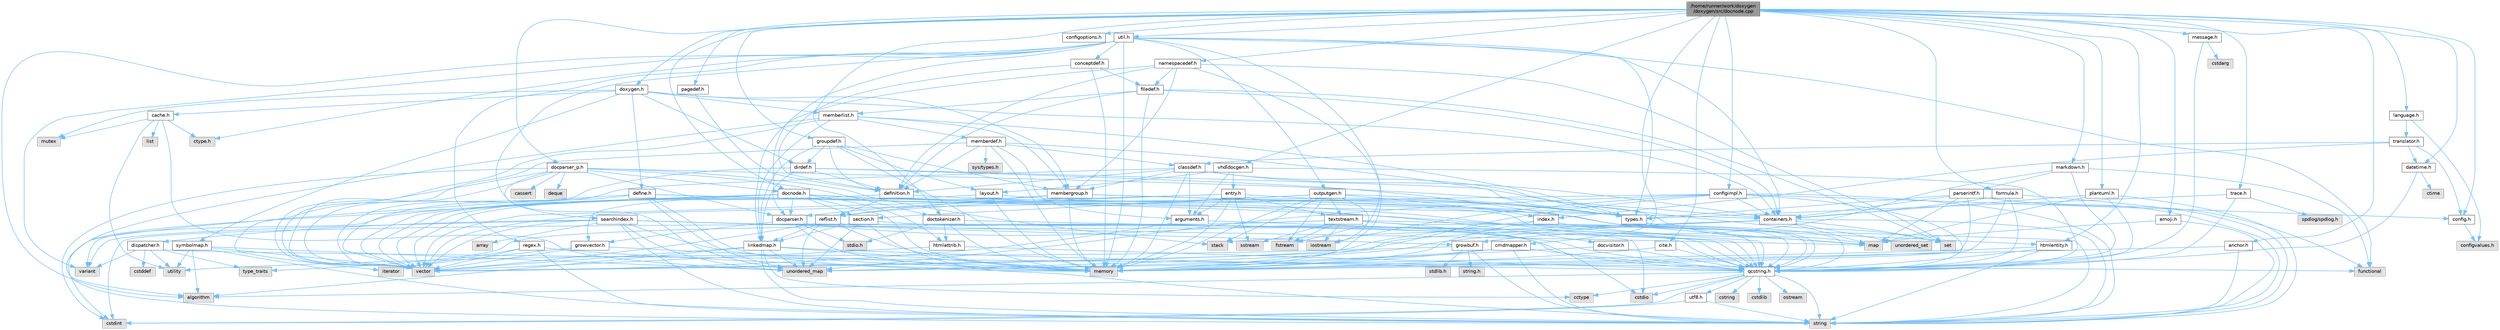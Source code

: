 digraph "/home/runner/work/doxygen/doxygen/src/docnode.cpp"
{
 // INTERACTIVE_SVG=YES
 // LATEX_PDF_SIZE
  bgcolor="transparent";
  edge [fontname=Helvetica,fontsize=10,labelfontname=Helvetica,labelfontsize=10];
  node [fontname=Helvetica,fontsize=10,shape=box,height=0.2,width=0.4];
  Node1 [id="Node000001",label="/home/runner/work/doxygen\l/doxygen/src/docnode.cpp",height=0.2,width=0.4,color="gray40", fillcolor="grey60", style="filled", fontcolor="black"];
  Node1 -> Node2 [id="edge1_Node000001_Node000002",color="steelblue1",style="solid"];
  Node2 [id="Node000002",label="docnode.h",height=0.2,width=0.4,color="grey40", fillcolor="white", style="filled",URL="$de/d2b/docnode_8h.html",tooltip=" "];
  Node2 -> Node3 [id="edge2_Node000002_Node000003",color="steelblue1",style="solid"];
  Node3 [id="Node000003",label="cstdio",height=0.2,width=0.4,color="grey60", fillcolor="#E0E0E0", style="filled"];
  Node2 -> Node4 [id="edge3_Node000002_Node000004",color="steelblue1",style="solid"];
  Node4 [id="Node000004",label="cstdint",height=0.2,width=0.4,color="grey60", fillcolor="#E0E0E0", style="filled"];
  Node2 -> Node5 [id="edge4_Node000002_Node000005",color="steelblue1",style="solid"];
  Node5 [id="Node000005",label="vector",height=0.2,width=0.4,color="grey60", fillcolor="#E0E0E0", style="filled"];
  Node2 -> Node6 [id="edge5_Node000002_Node000006",color="steelblue1",style="solid"];
  Node6 [id="Node000006",label="memory",height=0.2,width=0.4,color="grey60", fillcolor="#E0E0E0", style="filled"];
  Node2 -> Node7 [id="edge6_Node000002_Node000007",color="steelblue1",style="solid"];
  Node7 [id="Node000007",label="variant",height=0.2,width=0.4,color="grey60", fillcolor="#E0E0E0", style="filled"];
  Node2 -> Node8 [id="edge7_Node000002_Node000008",color="steelblue1",style="solid"];
  Node8 [id="Node000008",label="qcstring.h",height=0.2,width=0.4,color="grey40", fillcolor="white", style="filled",URL="$d7/d5c/qcstring_8h.html",tooltip=" "];
  Node8 -> Node9 [id="edge8_Node000008_Node000009",color="steelblue1",style="solid"];
  Node9 [id="Node000009",label="string",height=0.2,width=0.4,color="grey60", fillcolor="#E0E0E0", style="filled"];
  Node8 -> Node10 [id="edge9_Node000008_Node000010",color="steelblue1",style="solid"];
  Node10 [id="Node000010",label="algorithm",height=0.2,width=0.4,color="grey60", fillcolor="#E0E0E0", style="filled"];
  Node8 -> Node11 [id="edge10_Node000008_Node000011",color="steelblue1",style="solid"];
  Node11 [id="Node000011",label="cctype",height=0.2,width=0.4,color="grey60", fillcolor="#E0E0E0", style="filled"];
  Node8 -> Node12 [id="edge11_Node000008_Node000012",color="steelblue1",style="solid"];
  Node12 [id="Node000012",label="cstring",height=0.2,width=0.4,color="grey60", fillcolor="#E0E0E0", style="filled"];
  Node8 -> Node3 [id="edge12_Node000008_Node000003",color="steelblue1",style="solid"];
  Node8 -> Node13 [id="edge13_Node000008_Node000013",color="steelblue1",style="solid"];
  Node13 [id="Node000013",label="cstdlib",height=0.2,width=0.4,color="grey60", fillcolor="#E0E0E0", style="filled"];
  Node8 -> Node4 [id="edge14_Node000008_Node000004",color="steelblue1",style="solid"];
  Node8 -> Node14 [id="edge15_Node000008_Node000014",color="steelblue1",style="solid"];
  Node14 [id="Node000014",label="ostream",height=0.2,width=0.4,color="grey60", fillcolor="#E0E0E0", style="filled"];
  Node8 -> Node15 [id="edge16_Node000008_Node000015",color="steelblue1",style="solid"];
  Node15 [id="Node000015",label="utf8.h",height=0.2,width=0.4,color="grey40", fillcolor="white", style="filled",URL="$db/d7c/utf8_8h.html",tooltip="Various UTF8 related helper functions."];
  Node15 -> Node4 [id="edge17_Node000015_Node000004",color="steelblue1",style="solid"];
  Node15 -> Node9 [id="edge18_Node000015_Node000009",color="steelblue1",style="solid"];
  Node2 -> Node16 [id="edge19_Node000002_Node000016",color="steelblue1",style="solid"];
  Node16 [id="Node000016",label="docvisitor.h",height=0.2,width=0.4,color="grey40", fillcolor="white", style="filled",URL="$d2/d3c/docvisitor_8h.html",tooltip=" "];
  Node16 -> Node6 [id="edge20_Node000016_Node000006",color="steelblue1",style="solid"];
  Node16 -> Node8 [id="edge21_Node000016_Node000008",color="steelblue1",style="solid"];
  Node2 -> Node17 [id="edge22_Node000002_Node000017",color="steelblue1",style="solid"];
  Node17 [id="Node000017",label="docparser.h",height=0.2,width=0.4,color="grey40", fillcolor="white", style="filled",URL="$de/d9c/docparser_8h.html",tooltip=" "];
  Node17 -> Node18 [id="edge23_Node000017_Node000018",color="steelblue1",style="solid"];
  Node18 [id="Node000018",label="stdio.h",height=0.2,width=0.4,color="grey60", fillcolor="#E0E0E0", style="filled"];
  Node17 -> Node6 [id="edge24_Node000017_Node000006",color="steelblue1",style="solid"];
  Node17 -> Node8 [id="edge25_Node000017_Node000008",color="steelblue1",style="solid"];
  Node17 -> Node19 [id="edge26_Node000017_Node000019",color="steelblue1",style="solid"];
  Node19 [id="Node000019",label="growvector.h",height=0.2,width=0.4,color="grey40", fillcolor="white", style="filled",URL="$d7/d50/growvector_8h.html",tooltip=" "];
  Node19 -> Node5 [id="edge27_Node000019_Node000005",color="steelblue1",style="solid"];
  Node19 -> Node6 [id="edge28_Node000019_Node000006",color="steelblue1",style="solid"];
  Node19 -> Node20 [id="edge29_Node000019_Node000020",color="steelblue1",style="solid"];
  Node20 [id="Node000020",label="iterator",height=0.2,width=0.4,color="grey60", fillcolor="#E0E0E0", style="filled"];
  Node2 -> Node21 [id="edge30_Node000002_Node000021",color="steelblue1",style="solid"];
  Node21 [id="Node000021",label="htmlattrib.h",height=0.2,width=0.4,color="grey40", fillcolor="white", style="filled",URL="$d0/d73/htmlattrib_8h.html",tooltip=" "];
  Node21 -> Node5 [id="edge31_Node000021_Node000005",color="steelblue1",style="solid"];
  Node21 -> Node8 [id="edge32_Node000021_Node000008",color="steelblue1",style="solid"];
  Node2 -> Node22 [id="edge33_Node000002_Node000022",color="steelblue1",style="solid"];
  Node22 [id="Node000022",label="htmlentity.h",height=0.2,width=0.4,color="grey40", fillcolor="white", style="filled",URL="$db/dc6/htmlentity_8h.html",tooltip=" "];
  Node22 -> Node23 [id="edge34_Node000022_Node000023",color="steelblue1",style="solid"];
  Node23 [id="Node000023",label="unordered_map",height=0.2,width=0.4,color="grey60", fillcolor="#E0E0E0", style="filled"];
  Node22 -> Node9 [id="edge35_Node000022_Node000009",color="steelblue1",style="solid"];
  Node22 -> Node8 [id="edge36_Node000022_Node000008",color="steelblue1",style="solid"];
  Node2 -> Node19 [id="edge37_Node000002_Node000019",color="steelblue1",style="solid"];
  Node2 -> Node24 [id="edge38_Node000002_Node000024",color="steelblue1",style="solid"];
  Node24 [id="Node000024",label="section.h",height=0.2,width=0.4,color="grey40", fillcolor="white", style="filled",URL="$d1/d2a/section_8h.html",tooltip=" "];
  Node24 -> Node9 [id="edge39_Node000024_Node000009",color="steelblue1",style="solid"];
  Node24 -> Node23 [id="edge40_Node000024_Node000023",color="steelblue1",style="solid"];
  Node24 -> Node8 [id="edge41_Node000024_Node000008",color="steelblue1",style="solid"];
  Node24 -> Node25 [id="edge42_Node000024_Node000025",color="steelblue1",style="solid"];
  Node25 [id="Node000025",label="linkedmap.h",height=0.2,width=0.4,color="grey40", fillcolor="white", style="filled",URL="$da/de1/linkedmap_8h.html",tooltip=" "];
  Node25 -> Node23 [id="edge43_Node000025_Node000023",color="steelblue1",style="solid"];
  Node25 -> Node5 [id="edge44_Node000025_Node000005",color="steelblue1",style="solid"];
  Node25 -> Node6 [id="edge45_Node000025_Node000006",color="steelblue1",style="solid"];
  Node25 -> Node9 [id="edge46_Node000025_Node000009",color="steelblue1",style="solid"];
  Node25 -> Node10 [id="edge47_Node000025_Node000010",color="steelblue1",style="solid"];
  Node25 -> Node11 [id="edge48_Node000025_Node000011",color="steelblue1",style="solid"];
  Node25 -> Node8 [id="edge49_Node000025_Node000008",color="steelblue1",style="solid"];
  Node1 -> Node26 [id="edge50_Node000001_Node000026",color="steelblue1",style="solid"];
  Node26 [id="Node000026",label="docparser_p.h",height=0.2,width=0.4,color="grey40", fillcolor="white", style="filled",URL="$df/dc9/docparser__p_8h.html",tooltip="Private header shared between docparser.cpp and docnode.cpp."];
  Node26 -> Node27 [id="edge51_Node000026_Node000027",color="steelblue1",style="solid"];
  Node27 [id="Node000027",label="cassert",height=0.2,width=0.4,color="grey60", fillcolor="#E0E0E0", style="filled"];
  Node26 -> Node28 [id="edge52_Node000026_Node000028",color="steelblue1",style="solid"];
  Node28 [id="Node000028",label="stack",height=0.2,width=0.4,color="grey60", fillcolor="#E0E0E0", style="filled"];
  Node26 -> Node20 [id="edge53_Node000026_Node000020",color="steelblue1",style="solid"];
  Node26 -> Node5 [id="edge54_Node000026_Node000005",color="steelblue1",style="solid"];
  Node26 -> Node29 [id="edge55_Node000026_Node000029",color="steelblue1",style="solid"];
  Node29 [id="Node000029",label="deque",height=0.2,width=0.4,color="grey60", fillcolor="#E0E0E0", style="filled"];
  Node26 -> Node4 [id="edge56_Node000026_Node000004",color="steelblue1",style="solid"];
  Node26 -> Node30 [id="edge57_Node000026_Node000030",color="steelblue1",style="solid"];
  Node30 [id="Node000030",label="containers.h",height=0.2,width=0.4,color="grey40", fillcolor="white", style="filled",URL="$d5/d75/containers_8h.html",tooltip=" "];
  Node30 -> Node5 [id="edge58_Node000030_Node000005",color="steelblue1",style="solid"];
  Node30 -> Node9 [id="edge59_Node000030_Node000009",color="steelblue1",style="solid"];
  Node30 -> Node31 [id="edge60_Node000030_Node000031",color="steelblue1",style="solid"];
  Node31 [id="Node000031",label="set",height=0.2,width=0.4,color="grey60", fillcolor="#E0E0E0", style="filled"];
  Node30 -> Node32 [id="edge61_Node000030_Node000032",color="steelblue1",style="solid"];
  Node32 [id="Node000032",label="map",height=0.2,width=0.4,color="grey60", fillcolor="#E0E0E0", style="filled"];
  Node30 -> Node33 [id="edge62_Node000030_Node000033",color="steelblue1",style="solid"];
  Node33 [id="Node000033",label="unordered_set",height=0.2,width=0.4,color="grey60", fillcolor="#E0E0E0", style="filled"];
  Node30 -> Node23 [id="edge63_Node000030_Node000023",color="steelblue1",style="solid"];
  Node30 -> Node28 [id="edge64_Node000030_Node000028",color="steelblue1",style="solid"];
  Node26 -> Node17 [id="edge65_Node000026_Node000017",color="steelblue1",style="solid"];
  Node26 -> Node2 [id="edge66_Node000026_Node000002",color="steelblue1",style="solid"];
  Node26 -> Node34 [id="edge67_Node000026_Node000034",color="steelblue1",style="solid"];
  Node34 [id="Node000034",label="doctokenizer.h",height=0.2,width=0.4,color="grey40", fillcolor="white", style="filled",URL="$d0/d0c/doctokenizer_8h.html",tooltip=" "];
  Node34 -> Node18 [id="edge68_Node000034_Node000018",color="steelblue1",style="solid"];
  Node34 -> Node6 [id="edge69_Node000034_Node000006",color="steelblue1",style="solid"];
  Node34 -> Node21 [id="edge70_Node000034_Node000021",color="steelblue1",style="solid"];
  Node34 -> Node8 [id="edge71_Node000034_Node000008",color="steelblue1",style="solid"];
  Node26 -> Node35 [id="edge72_Node000026_Node000035",color="steelblue1",style="solid"];
  Node35 [id="Node000035",label="searchindex.h",height=0.2,width=0.4,color="grey40", fillcolor="white", style="filled",URL="$de/d07/searchindex_8h.html",tooltip="Web server based search engine."];
  Node35 -> Node6 [id="edge73_Node000035_Node000006",color="steelblue1",style="solid"];
  Node35 -> Node5 [id="edge74_Node000035_Node000005",color="steelblue1",style="solid"];
  Node35 -> Node32 [id="edge75_Node000035_Node000032",color="steelblue1",style="solid"];
  Node35 -> Node23 [id="edge76_Node000035_Node000023",color="steelblue1",style="solid"];
  Node35 -> Node9 [id="edge77_Node000035_Node000009",color="steelblue1",style="solid"];
  Node35 -> Node36 [id="edge78_Node000035_Node000036",color="steelblue1",style="solid"];
  Node36 [id="Node000036",label="array",height=0.2,width=0.4,color="grey60", fillcolor="#E0E0E0", style="filled"];
  Node35 -> Node7 [id="edge79_Node000035_Node000007",color="steelblue1",style="solid"];
  Node35 -> Node8 [id="edge80_Node000035_Node000008",color="steelblue1",style="solid"];
  Node35 -> Node37 [id="edge81_Node000035_Node000037",color="steelblue1",style="solid"];
  Node37 [id="Node000037",label="growbuf.h",height=0.2,width=0.4,color="grey40", fillcolor="white", style="filled",URL="$dd/d72/growbuf_8h.html",tooltip=" "];
  Node37 -> Node38 [id="edge82_Node000037_Node000038",color="steelblue1",style="solid"];
  Node38 [id="Node000038",label="utility",height=0.2,width=0.4,color="grey60", fillcolor="#E0E0E0", style="filled"];
  Node37 -> Node39 [id="edge83_Node000037_Node000039",color="steelblue1",style="solid"];
  Node39 [id="Node000039",label="stdlib.h",height=0.2,width=0.4,color="grey60", fillcolor="#E0E0E0", style="filled"];
  Node37 -> Node40 [id="edge84_Node000037_Node000040",color="steelblue1",style="solid"];
  Node40 [id="Node000040",label="string.h",height=0.2,width=0.4,color="grey60", fillcolor="#E0E0E0", style="filled"];
  Node37 -> Node9 [id="edge85_Node000037_Node000009",color="steelblue1",style="solid"];
  Node35 -> Node41 [id="edge86_Node000035_Node000041",color="steelblue1",style="solid"];
  Node41 [id="Node000041",label="dispatcher.h",height=0.2,width=0.4,color="grey40", fillcolor="white", style="filled",URL="$da/d73/dispatcher_8h.html",tooltip=" "];
  Node41 -> Node42 [id="edge87_Node000041_Node000042",color="steelblue1",style="solid"];
  Node42 [id="Node000042",label="cstddef",height=0.2,width=0.4,color="grey60", fillcolor="#E0E0E0", style="filled"];
  Node41 -> Node38 [id="edge88_Node000041_Node000038",color="steelblue1",style="solid"];
  Node41 -> Node43 [id="edge89_Node000041_Node000043",color="steelblue1",style="solid"];
  Node43 [id="Node000043",label="functional",height=0.2,width=0.4,color="grey60", fillcolor="#E0E0E0", style="filled"];
  Node41 -> Node7 [id="edge90_Node000041_Node000007",color="steelblue1",style="solid"];
  Node41 -> Node44 [id="edge91_Node000041_Node000044",color="steelblue1",style="solid"];
  Node44 [id="Node000044",label="type_traits",height=0.2,width=0.4,color="grey60", fillcolor="#E0E0E0", style="filled"];
  Node1 -> Node22 [id="edge92_Node000001_Node000022",color="steelblue1",style="solid"];
  Node1 -> Node45 [id="edge93_Node000001_Node000045",color="steelblue1",style="solid"];
  Node45 [id="Node000045",label="configimpl.h",height=0.2,width=0.4,color="grey40", fillcolor="white", style="filled",URL="$db/db1/configimpl_8h.html",tooltip=" "];
  Node45 -> Node5 [id="edge94_Node000045_Node000005",color="steelblue1",style="solid"];
  Node45 -> Node23 [id="edge95_Node000045_Node000023",color="steelblue1",style="solid"];
  Node45 -> Node9 [id="edge96_Node000045_Node000009",color="steelblue1",style="solid"];
  Node45 -> Node6 [id="edge97_Node000045_Node000006",color="steelblue1",style="solid"];
  Node45 -> Node46 [id="edge98_Node000045_Node000046",color="steelblue1",style="solid"];
  Node46 [id="Node000046",label="iostream",height=0.2,width=0.4,color="grey60", fillcolor="#E0E0E0", style="filled"];
  Node45 -> Node30 [id="edge99_Node000045_Node000030",color="steelblue1",style="solid"];
  Node45 -> Node8 [id="edge100_Node000045_Node000008",color="steelblue1",style="solid"];
  Node45 -> Node47 [id="edge101_Node000045_Node000047",color="steelblue1",style="solid"];
  Node47 [id="Node000047",label="config.h",height=0.2,width=0.4,color="grey40", fillcolor="white", style="filled",URL="$db/d16/config_8h.html",tooltip=" "];
  Node47 -> Node48 [id="edge102_Node000047_Node000048",color="steelblue1",style="solid"];
  Node48 [id="Node000048",label="configvalues.h",height=0.2,width=0.4,color="grey60", fillcolor="#E0E0E0", style="filled"];
  Node1 -> Node49 [id="edge103_Node000001_Node000049",color="steelblue1",style="solid"];
  Node49 [id="Node000049",label="configoptions.h",height=0.2,width=0.4,color="grey40", fillcolor="white", style="filled",URL="$db/df4/configoptions_8h.html",tooltip=" "];
  Node1 -> Node50 [id="edge104_Node000001_Node000050",color="steelblue1",style="solid"];
  Node50 [id="Node000050",label="emoji.h",height=0.2,width=0.4,color="grey40", fillcolor="white", style="filled",URL="$d6/dd3/emoji_8h.html",tooltip=" "];
  Node50 -> Node32 [id="edge105_Node000050_Node000032",color="steelblue1",style="solid"];
  Node50 -> Node9 [id="edge106_Node000050_Node000009",color="steelblue1",style="solid"];
  Node1 -> Node51 [id="edge107_Node000001_Node000051",color="steelblue1",style="solid"];
  Node51 [id="Node000051",label="message.h",height=0.2,width=0.4,color="grey40", fillcolor="white", style="filled",URL="$d2/d0d/message_8h.html",tooltip=" "];
  Node51 -> Node52 [id="edge108_Node000051_Node000052",color="steelblue1",style="solid"];
  Node52 [id="Node000052",label="cstdarg",height=0.2,width=0.4,color="grey60", fillcolor="#E0E0E0", style="filled"];
  Node51 -> Node8 [id="edge109_Node000051_Node000008",color="steelblue1",style="solid"];
  Node1 -> Node53 [id="edge110_Node000001_Node000053",color="steelblue1",style="solid"];
  Node53 [id="Node000053",label="doxygen.h",height=0.2,width=0.4,color="grey40", fillcolor="white", style="filled",URL="$d1/da1/doxygen_8h.html",tooltip=" "];
  Node53 -> Node54 [id="edge111_Node000053_Node000054",color="steelblue1",style="solid"];
  Node54 [id="Node000054",label="mutex",height=0.2,width=0.4,color="grey60", fillcolor="#E0E0E0", style="filled"];
  Node53 -> Node30 [id="edge112_Node000053_Node000030",color="steelblue1",style="solid"];
  Node53 -> Node55 [id="edge113_Node000053_Node000055",color="steelblue1",style="solid"];
  Node55 [id="Node000055",label="membergroup.h",height=0.2,width=0.4,color="grey40", fillcolor="white", style="filled",URL="$d9/d11/membergroup_8h.html",tooltip=" "];
  Node55 -> Node5 [id="edge114_Node000055_Node000005",color="steelblue1",style="solid"];
  Node55 -> Node32 [id="edge115_Node000055_Node000032",color="steelblue1",style="solid"];
  Node55 -> Node6 [id="edge116_Node000055_Node000006",color="steelblue1",style="solid"];
  Node55 -> Node56 [id="edge117_Node000055_Node000056",color="steelblue1",style="solid"];
  Node56 [id="Node000056",label="types.h",height=0.2,width=0.4,color="grey40", fillcolor="white", style="filled",URL="$d9/d49/types_8h.html",tooltip="This file contains a number of basic enums and types."];
  Node56 -> Node8 [id="edge118_Node000056_Node000008",color="steelblue1",style="solid"];
  Node55 -> Node57 [id="edge119_Node000055_Node000057",color="steelblue1",style="solid"];
  Node57 [id="Node000057",label="reflist.h",height=0.2,width=0.4,color="grey40", fillcolor="white", style="filled",URL="$d1/d02/reflist_8h.html",tooltip=" "];
  Node57 -> Node5 [id="edge120_Node000057_Node000005",color="steelblue1",style="solid"];
  Node57 -> Node23 [id="edge121_Node000057_Node000023",color="steelblue1",style="solid"];
  Node57 -> Node6 [id="edge122_Node000057_Node000006",color="steelblue1",style="solid"];
  Node57 -> Node8 [id="edge123_Node000057_Node000008",color="steelblue1",style="solid"];
  Node57 -> Node25 [id="edge124_Node000057_Node000025",color="steelblue1",style="solid"];
  Node53 -> Node58 [id="edge125_Node000053_Node000058",color="steelblue1",style="solid"];
  Node58 [id="Node000058",label="dirdef.h",height=0.2,width=0.4,color="grey40", fillcolor="white", style="filled",URL="$d6/d15/dirdef_8h.html",tooltip=" "];
  Node58 -> Node5 [id="edge126_Node000058_Node000005",color="steelblue1",style="solid"];
  Node58 -> Node32 [id="edge127_Node000058_Node000032",color="steelblue1",style="solid"];
  Node58 -> Node8 [id="edge128_Node000058_Node000008",color="steelblue1",style="solid"];
  Node58 -> Node25 [id="edge129_Node000058_Node000025",color="steelblue1",style="solid"];
  Node58 -> Node59 [id="edge130_Node000058_Node000059",color="steelblue1",style="solid"];
  Node59 [id="Node000059",label="definition.h",height=0.2,width=0.4,color="grey40", fillcolor="white", style="filled",URL="$df/da1/definition_8h.html",tooltip=" "];
  Node59 -> Node5 [id="edge131_Node000059_Node000005",color="steelblue1",style="solid"];
  Node59 -> Node56 [id="edge132_Node000059_Node000056",color="steelblue1",style="solid"];
  Node59 -> Node57 [id="edge133_Node000059_Node000057",color="steelblue1",style="solid"];
  Node53 -> Node60 [id="edge134_Node000053_Node000060",color="steelblue1",style="solid"];
  Node60 [id="Node000060",label="memberlist.h",height=0.2,width=0.4,color="grey40", fillcolor="white", style="filled",URL="$dd/d78/memberlist_8h.html",tooltip=" "];
  Node60 -> Node5 [id="edge135_Node000060_Node000005",color="steelblue1",style="solid"];
  Node60 -> Node10 [id="edge136_Node000060_Node000010",color="steelblue1",style="solid"];
  Node60 -> Node61 [id="edge137_Node000060_Node000061",color="steelblue1",style="solid"];
  Node61 [id="Node000061",label="memberdef.h",height=0.2,width=0.4,color="grey40", fillcolor="white", style="filled",URL="$d4/d46/memberdef_8h.html",tooltip=" "];
  Node61 -> Node5 [id="edge138_Node000061_Node000005",color="steelblue1",style="solid"];
  Node61 -> Node6 [id="edge139_Node000061_Node000006",color="steelblue1",style="solid"];
  Node61 -> Node62 [id="edge140_Node000061_Node000062",color="steelblue1",style="solid"];
  Node62 [id="Node000062",label="sys/types.h",height=0.2,width=0.4,color="grey60", fillcolor="#E0E0E0", style="filled"];
  Node61 -> Node56 [id="edge141_Node000061_Node000056",color="steelblue1",style="solid"];
  Node61 -> Node59 [id="edge142_Node000061_Node000059",color="steelblue1",style="solid"];
  Node61 -> Node63 [id="edge143_Node000061_Node000063",color="steelblue1",style="solid"];
  Node63 [id="Node000063",label="arguments.h",height=0.2,width=0.4,color="grey40", fillcolor="white", style="filled",URL="$df/d9b/arguments_8h.html",tooltip=" "];
  Node63 -> Node5 [id="edge144_Node000063_Node000005",color="steelblue1",style="solid"];
  Node63 -> Node8 [id="edge145_Node000063_Node000008",color="steelblue1",style="solid"];
  Node61 -> Node64 [id="edge146_Node000061_Node000064",color="steelblue1",style="solid"];
  Node64 [id="Node000064",label="classdef.h",height=0.2,width=0.4,color="grey40", fillcolor="white", style="filled",URL="$d1/da6/classdef_8h.html",tooltip=" "];
  Node64 -> Node6 [id="edge147_Node000064_Node000006",color="steelblue1",style="solid"];
  Node64 -> Node5 [id="edge148_Node000064_Node000005",color="steelblue1",style="solid"];
  Node64 -> Node31 [id="edge149_Node000064_Node000031",color="steelblue1",style="solid"];
  Node64 -> Node30 [id="edge150_Node000064_Node000030",color="steelblue1",style="solid"];
  Node64 -> Node59 [id="edge151_Node000064_Node000059",color="steelblue1",style="solid"];
  Node64 -> Node63 [id="edge152_Node000064_Node000063",color="steelblue1",style="solid"];
  Node64 -> Node55 [id="edge153_Node000064_Node000055",color="steelblue1",style="solid"];
  Node60 -> Node25 [id="edge154_Node000060_Node000025",color="steelblue1",style="solid"];
  Node60 -> Node56 [id="edge155_Node000060_Node000056",color="steelblue1",style="solid"];
  Node60 -> Node55 [id="edge156_Node000060_Node000055",color="steelblue1",style="solid"];
  Node53 -> Node65 [id="edge157_Node000053_Node000065",color="steelblue1",style="solid"];
  Node65 [id="Node000065",label="define.h",height=0.2,width=0.4,color="grey40", fillcolor="white", style="filled",URL="$df/d67/define_8h.html",tooltip=" "];
  Node65 -> Node5 [id="edge158_Node000065_Node000005",color="steelblue1",style="solid"];
  Node65 -> Node6 [id="edge159_Node000065_Node000006",color="steelblue1",style="solid"];
  Node65 -> Node9 [id="edge160_Node000065_Node000009",color="steelblue1",style="solid"];
  Node65 -> Node23 [id="edge161_Node000065_Node000023",color="steelblue1",style="solid"];
  Node65 -> Node8 [id="edge162_Node000065_Node000008",color="steelblue1",style="solid"];
  Node65 -> Node30 [id="edge163_Node000065_Node000030",color="steelblue1",style="solid"];
  Node53 -> Node66 [id="edge164_Node000053_Node000066",color="steelblue1",style="solid"];
  Node66 [id="Node000066",label="cache.h",height=0.2,width=0.4,color="grey40", fillcolor="white", style="filled",URL="$d3/d26/cache_8h.html",tooltip=" "];
  Node66 -> Node67 [id="edge165_Node000066_Node000067",color="steelblue1",style="solid"];
  Node67 [id="Node000067",label="list",height=0.2,width=0.4,color="grey60", fillcolor="#E0E0E0", style="filled"];
  Node66 -> Node23 [id="edge166_Node000066_Node000023",color="steelblue1",style="solid"];
  Node66 -> Node54 [id="edge167_Node000066_Node000054",color="steelblue1",style="solid"];
  Node66 -> Node38 [id="edge168_Node000066_Node000038",color="steelblue1",style="solid"];
  Node66 -> Node68 [id="edge169_Node000066_Node000068",color="steelblue1",style="solid"];
  Node68 [id="Node000068",label="ctype.h",height=0.2,width=0.4,color="grey60", fillcolor="#E0E0E0", style="filled"];
  Node53 -> Node69 [id="edge170_Node000053_Node000069",color="steelblue1",style="solid"];
  Node69 [id="Node000069",label="symbolmap.h",height=0.2,width=0.4,color="grey40", fillcolor="white", style="filled",URL="$d7/ddd/symbolmap_8h.html",tooltip=" "];
  Node69 -> Node10 [id="edge171_Node000069_Node000010",color="steelblue1",style="solid"];
  Node69 -> Node23 [id="edge172_Node000069_Node000023",color="steelblue1",style="solid"];
  Node69 -> Node5 [id="edge173_Node000069_Node000005",color="steelblue1",style="solid"];
  Node69 -> Node9 [id="edge174_Node000069_Node000009",color="steelblue1",style="solid"];
  Node69 -> Node38 [id="edge175_Node000069_Node000038",color="steelblue1",style="solid"];
  Node1 -> Node70 [id="edge176_Node000001_Node000070",color="steelblue1",style="solid"];
  Node70 [id="Node000070",label="cite.h",height=0.2,width=0.4,color="grey40", fillcolor="white", style="filled",URL="$d7/d69/cite_8h.html",tooltip=" "];
  Node70 -> Node6 [id="edge177_Node000070_Node000006",color="steelblue1",style="solid"];
  Node70 -> Node8 [id="edge178_Node000070_Node000008",color="steelblue1",style="solid"];
  Node1 -> Node71 [id="edge179_Node000001_Node000071",color="steelblue1",style="solid"];
  Node71 [id="Node000071",label="util.h",height=0.2,width=0.4,color="grey40", fillcolor="white", style="filled",URL="$d8/d3c/util_8h.html",tooltip="A bunch of utility functions."];
  Node71 -> Node6 [id="edge180_Node000071_Node000006",color="steelblue1",style="solid"];
  Node71 -> Node23 [id="edge181_Node000071_Node000023",color="steelblue1",style="solid"];
  Node71 -> Node10 [id="edge182_Node000071_Node000010",color="steelblue1",style="solid"];
  Node71 -> Node43 [id="edge183_Node000071_Node000043",color="steelblue1",style="solid"];
  Node71 -> Node72 [id="edge184_Node000071_Node000072",color="steelblue1",style="solid"];
  Node72 [id="Node000072",label="fstream",height=0.2,width=0.4,color="grey60", fillcolor="#E0E0E0", style="filled"];
  Node71 -> Node7 [id="edge185_Node000071_Node000007",color="steelblue1",style="solid"];
  Node71 -> Node68 [id="edge186_Node000071_Node000068",color="steelblue1",style="solid"];
  Node71 -> Node56 [id="edge187_Node000071_Node000056",color="steelblue1",style="solid"];
  Node71 -> Node17 [id="edge188_Node000071_Node000017",color="steelblue1",style="solid"];
  Node71 -> Node30 [id="edge189_Node000071_Node000030",color="steelblue1",style="solid"];
  Node71 -> Node73 [id="edge190_Node000071_Node000073",color="steelblue1",style="solid"];
  Node73 [id="Node000073",label="outputgen.h",height=0.2,width=0.4,color="grey40", fillcolor="white", style="filled",URL="$df/d06/outputgen_8h.html",tooltip=" "];
  Node73 -> Node6 [id="edge191_Node000073_Node000006",color="steelblue1",style="solid"];
  Node73 -> Node28 [id="edge192_Node000073_Node000028",color="steelblue1",style="solid"];
  Node73 -> Node46 [id="edge193_Node000073_Node000046",color="steelblue1",style="solid"];
  Node73 -> Node72 [id="edge194_Node000073_Node000072",color="steelblue1",style="solid"];
  Node73 -> Node56 [id="edge195_Node000073_Node000056",color="steelblue1",style="solid"];
  Node73 -> Node74 [id="edge196_Node000073_Node000074",color="steelblue1",style="solid"];
  Node74 [id="Node000074",label="index.h",height=0.2,width=0.4,color="grey40", fillcolor="white", style="filled",URL="$d1/db5/index_8h.html",tooltip=" "];
  Node74 -> Node6 [id="edge197_Node000074_Node000006",color="steelblue1",style="solid"];
  Node74 -> Node5 [id="edge198_Node000074_Node000005",color="steelblue1",style="solid"];
  Node74 -> Node32 [id="edge199_Node000074_Node000032",color="steelblue1",style="solid"];
  Node74 -> Node8 [id="edge200_Node000074_Node000008",color="steelblue1",style="solid"];
  Node73 -> Node24 [id="edge201_Node000073_Node000024",color="steelblue1",style="solid"];
  Node73 -> Node75 [id="edge202_Node000073_Node000075",color="steelblue1",style="solid"];
  Node75 [id="Node000075",label="textstream.h",height=0.2,width=0.4,color="grey40", fillcolor="white", style="filled",URL="$d4/d7d/textstream_8h.html",tooltip=" "];
  Node75 -> Node9 [id="edge203_Node000075_Node000009",color="steelblue1",style="solid"];
  Node75 -> Node46 [id="edge204_Node000075_Node000046",color="steelblue1",style="solid"];
  Node75 -> Node76 [id="edge205_Node000075_Node000076",color="steelblue1",style="solid"];
  Node76 [id="Node000076",label="sstream",height=0.2,width=0.4,color="grey60", fillcolor="#E0E0E0", style="filled"];
  Node75 -> Node4 [id="edge206_Node000075_Node000004",color="steelblue1",style="solid"];
  Node75 -> Node3 [id="edge207_Node000075_Node000003",color="steelblue1",style="solid"];
  Node75 -> Node72 [id="edge208_Node000075_Node000072",color="steelblue1",style="solid"];
  Node75 -> Node44 [id="edge209_Node000075_Node000044",color="steelblue1",style="solid"];
  Node75 -> Node8 [id="edge210_Node000075_Node000008",color="steelblue1",style="solid"];
  Node73 -> Node17 [id="edge211_Node000073_Node000017",color="steelblue1",style="solid"];
  Node71 -> Node77 [id="edge212_Node000071_Node000077",color="steelblue1",style="solid"];
  Node77 [id="Node000077",label="regex.h",height=0.2,width=0.4,color="grey40", fillcolor="white", style="filled",URL="$d1/d21/regex_8h.html",tooltip=" "];
  Node77 -> Node6 [id="edge213_Node000077_Node000006",color="steelblue1",style="solid"];
  Node77 -> Node9 [id="edge214_Node000077_Node000009",color="steelblue1",style="solid"];
  Node77 -> Node5 [id="edge215_Node000077_Node000005",color="steelblue1",style="solid"];
  Node77 -> Node20 [id="edge216_Node000077_Node000020",color="steelblue1",style="solid"];
  Node71 -> Node78 [id="edge217_Node000071_Node000078",color="steelblue1",style="solid"];
  Node78 [id="Node000078",label="conceptdef.h",height=0.2,width=0.4,color="grey40", fillcolor="white", style="filled",URL="$da/df1/conceptdef_8h.html",tooltip=" "];
  Node78 -> Node6 [id="edge218_Node000078_Node000006",color="steelblue1",style="solid"];
  Node78 -> Node59 [id="edge219_Node000078_Node000059",color="steelblue1",style="solid"];
  Node78 -> Node79 [id="edge220_Node000078_Node000079",color="steelblue1",style="solid"];
  Node79 [id="Node000079",label="filedef.h",height=0.2,width=0.4,color="grey40", fillcolor="white", style="filled",URL="$d4/d3a/filedef_8h.html",tooltip=" "];
  Node79 -> Node6 [id="edge221_Node000079_Node000006",color="steelblue1",style="solid"];
  Node79 -> Node31 [id="edge222_Node000079_Node000031",color="steelblue1",style="solid"];
  Node79 -> Node59 [id="edge223_Node000079_Node000059",color="steelblue1",style="solid"];
  Node79 -> Node60 [id="edge224_Node000079_Node000060",color="steelblue1",style="solid"];
  Node79 -> Node30 [id="edge225_Node000079_Node000030",color="steelblue1",style="solid"];
  Node1 -> Node80 [id="edge226_Node000001_Node000080",color="steelblue1",style="solid"];
  Node80 [id="Node000080",label="formula.h",height=0.2,width=0.4,color="grey40", fillcolor="white", style="filled",URL="$d3/d9a/formula_8h.html",tooltip=" "];
  Node80 -> Node6 [id="edge227_Node000080_Node000006",color="steelblue1",style="solid"];
  Node80 -> Node9 [id="edge228_Node000080_Node000009",color="steelblue1",style="solid"];
  Node80 -> Node8 [id="edge229_Node000080_Node000008",color="steelblue1",style="solid"];
  Node80 -> Node30 [id="edge230_Node000080_Node000030",color="steelblue1",style="solid"];
  Node1 -> Node81 [id="edge231_Node000001_Node000081",color="steelblue1",style="solid"];
  Node81 [id="Node000081",label="markdown.h",height=0.2,width=0.4,color="grey40", fillcolor="white", style="filled",URL="$d2/d0c/markdown_8h.html",tooltip=" "];
  Node81 -> Node43 [id="edge232_Node000081_Node000043",color="steelblue1",style="solid"];
  Node81 -> Node8 [id="edge233_Node000081_Node000008",color="steelblue1",style="solid"];
  Node81 -> Node82 [id="edge234_Node000081_Node000082",color="steelblue1",style="solid"];
  Node82 [id="Node000082",label="parserintf.h",height=0.2,width=0.4,color="grey40", fillcolor="white", style="filled",URL="$da/d55/parserintf_8h.html",tooltip=" "];
  Node82 -> Node43 [id="edge235_Node000082_Node000043",color="steelblue1",style="solid"];
  Node82 -> Node6 [id="edge236_Node000082_Node000006",color="steelblue1",style="solid"];
  Node82 -> Node32 [id="edge237_Node000082_Node000032",color="steelblue1",style="solid"];
  Node82 -> Node9 [id="edge238_Node000082_Node000009",color="steelblue1",style="solid"];
  Node82 -> Node56 [id="edge239_Node000082_Node000056",color="steelblue1",style="solid"];
  Node82 -> Node30 [id="edge240_Node000082_Node000030",color="steelblue1",style="solid"];
  Node81 -> Node37 [id="edge241_Node000081_Node000037",color="steelblue1",style="solid"];
  Node1 -> Node83 [id="edge242_Node000001_Node000083",color="steelblue1",style="solid"];
  Node83 [id="Node000083",label="pagedef.h",height=0.2,width=0.4,color="grey40", fillcolor="white", style="filled",URL="$dd/d66/pagedef_8h.html",tooltip=" "];
  Node83 -> Node59 [id="edge243_Node000083_Node000059",color="steelblue1",style="solid"];
  Node1 -> Node84 [id="edge244_Node000001_Node000084",color="steelblue1",style="solid"];
  Node84 [id="Node000084",label="namespacedef.h",height=0.2,width=0.4,color="grey40", fillcolor="white", style="filled",URL="$d7/d97/namespacedef_8h.html",tooltip=" "];
  Node84 -> Node6 [id="edge245_Node000084_Node000006",color="steelblue1",style="solid"];
  Node84 -> Node31 [id="edge246_Node000084_Node000031",color="steelblue1",style="solid"];
  Node84 -> Node59 [id="edge247_Node000084_Node000059",color="steelblue1",style="solid"];
  Node84 -> Node79 [id="edge248_Node000084_Node000079",color="steelblue1",style="solid"];
  Node84 -> Node25 [id="edge249_Node000084_Node000025",color="steelblue1",style="solid"];
  Node84 -> Node55 [id="edge250_Node000084_Node000055",color="steelblue1",style="solid"];
  Node1 -> Node85 [id="edge251_Node000001_Node000085",color="steelblue1",style="solid"];
  Node85 [id="Node000085",label="groupdef.h",height=0.2,width=0.4,color="grey40", fillcolor="white", style="filled",URL="$d1/de6/groupdef_8h.html",tooltip=" "];
  Node85 -> Node6 [id="edge252_Node000085_Node000006",color="steelblue1",style="solid"];
  Node85 -> Node59 [id="edge253_Node000085_Node000059",color="steelblue1",style="solid"];
  Node85 -> Node58 [id="edge254_Node000085_Node000058",color="steelblue1",style="solid"];
  Node85 -> Node86 [id="edge255_Node000085_Node000086",color="steelblue1",style="solid"];
  Node86 [id="Node000086",label="layout.h",height=0.2,width=0.4,color="grey40", fillcolor="white", style="filled",URL="$db/d51/layout_8h.html",tooltip=" "];
  Node86 -> Node6 [id="edge256_Node000086_Node000006",color="steelblue1",style="solid"];
  Node86 -> Node5 [id="edge257_Node000086_Node000005",color="steelblue1",style="solid"];
  Node86 -> Node56 [id="edge258_Node000086_Node000056",color="steelblue1",style="solid"];
  Node85 -> Node55 [id="edge259_Node000085_Node000055",color="steelblue1",style="solid"];
  Node85 -> Node25 [id="edge260_Node000085_Node000025",color="steelblue1",style="solid"];
  Node1 -> Node87 [id="edge261_Node000001_Node000087",color="steelblue1",style="solid"];
  Node87 [id="Node000087",label="cmdmapper.h",height=0.2,width=0.4,color="grey40", fillcolor="white", style="filled",URL="$d3/d42/cmdmapper_8h.html",tooltip=" "];
  Node87 -> Node23 [id="edge262_Node000087_Node000023",color="steelblue1",style="solid"];
  Node87 -> Node9 [id="edge263_Node000087_Node000009",color="steelblue1",style="solid"];
  Node87 -> Node6 [id="edge264_Node000087_Node000006",color="steelblue1",style="solid"];
  Node87 -> Node8 [id="edge265_Node000087_Node000008",color="steelblue1",style="solid"];
  Node1 -> Node47 [id="edge266_Node000001_Node000047",color="steelblue1",style="solid"];
  Node1 -> Node88 [id="edge267_Node000001_Node000088",color="steelblue1",style="solid"];
  Node88 [id="Node000088",label="vhdldocgen.h",height=0.2,width=0.4,color="grey40", fillcolor="white", style="filled",URL="$dd/dec/vhdldocgen_8h.html",tooltip=" "];
  Node88 -> Node8 [id="edge268_Node000088_Node000008",color="steelblue1",style="solid"];
  Node88 -> Node86 [id="edge269_Node000088_Node000086",color="steelblue1",style="solid"];
  Node88 -> Node63 [id="edge270_Node000088_Node000063",color="steelblue1",style="solid"];
  Node88 -> Node89 [id="edge271_Node000088_Node000089",color="steelblue1",style="solid"];
  Node89 [id="Node000089",label="entry.h",height=0.2,width=0.4,color="grey40", fillcolor="white", style="filled",URL="$d1/dc6/entry_8h.html",tooltip=" "];
  Node89 -> Node5 [id="edge272_Node000089_Node000005",color="steelblue1",style="solid"];
  Node89 -> Node6 [id="edge273_Node000089_Node000006",color="steelblue1",style="solid"];
  Node89 -> Node76 [id="edge274_Node000089_Node000076",color="steelblue1",style="solid"];
  Node89 -> Node56 [id="edge275_Node000089_Node000056",color="steelblue1",style="solid"];
  Node89 -> Node63 [id="edge276_Node000089_Node000063",color="steelblue1",style="solid"];
  Node89 -> Node57 [id="edge277_Node000089_Node000057",color="steelblue1",style="solid"];
  Node89 -> Node75 [id="edge278_Node000089_Node000075",color="steelblue1",style="solid"];
  Node1 -> Node34 [id="edge279_Node000001_Node000034",color="steelblue1",style="solid"];
  Node1 -> Node90 [id="edge280_Node000001_Node000090",color="steelblue1",style="solid"];
  Node90 [id="Node000090",label="plantuml.h",height=0.2,width=0.4,color="grey40", fillcolor="white", style="filled",URL="$d3/dde/plantuml_8h.html",tooltip=" "];
  Node90 -> Node32 [id="edge281_Node000090_Node000032",color="steelblue1",style="solid"];
  Node90 -> Node9 [id="edge282_Node000090_Node000009",color="steelblue1",style="solid"];
  Node90 -> Node30 [id="edge283_Node000090_Node000030",color="steelblue1",style="solid"];
  Node90 -> Node8 [id="edge284_Node000090_Node000008",color="steelblue1",style="solid"];
  Node1 -> Node91 [id="edge285_Node000001_Node000091",color="steelblue1",style="solid"];
  Node91 [id="Node000091",label="language.h",height=0.2,width=0.4,color="grey40", fillcolor="white", style="filled",URL="$d8/dce/language_8h.html",tooltip=" "];
  Node91 -> Node92 [id="edge286_Node000091_Node000092",color="steelblue1",style="solid"];
  Node92 [id="Node000092",label="translator.h",height=0.2,width=0.4,color="grey40", fillcolor="white", style="filled",URL="$d9/df1/translator_8h.html",tooltip=" "];
  Node92 -> Node64 [id="edge287_Node000092_Node000064",color="steelblue1",style="solid"];
  Node92 -> Node47 [id="edge288_Node000092_Node000047",color="steelblue1",style="solid"];
  Node92 -> Node93 [id="edge289_Node000092_Node000093",color="steelblue1",style="solid"];
  Node93 [id="Node000093",label="datetime.h",height=0.2,width=0.4,color="grey40", fillcolor="white", style="filled",URL="$de/d1b/datetime_8h.html",tooltip=" "];
  Node93 -> Node94 [id="edge290_Node000093_Node000094",color="steelblue1",style="solid"];
  Node94 [id="Node000094",label="ctime",height=0.2,width=0.4,color="grey60", fillcolor="#E0E0E0", style="filled"];
  Node93 -> Node8 [id="edge291_Node000093_Node000008",color="steelblue1",style="solid"];
  Node92 -> Node74 [id="edge292_Node000092_Node000074",color="steelblue1",style="solid"];
  Node91 -> Node48 [id="edge293_Node000091_Node000048",color="steelblue1",style="solid"];
  Node1 -> Node93 [id="edge294_Node000001_Node000093",color="steelblue1",style="solid"];
  Node1 -> Node95 [id="edge295_Node000001_Node000095",color="steelblue1",style="solid"];
  Node95 [id="Node000095",label="trace.h",height=0.2,width=0.4,color="grey40", fillcolor="white", style="filled",URL="$d1/d1b/trace_8h.html",tooltip=" "];
  Node95 -> Node96 [id="edge296_Node000095_Node000096",color="steelblue1",style="solid"];
  Node96 [id="Node000096",label="spdlog/spdlog.h",height=0.2,width=0.4,color="grey60", fillcolor="#E0E0E0", style="filled"];
  Node95 -> Node56 [id="edge297_Node000095_Node000056",color="steelblue1",style="solid"];
  Node95 -> Node8 [id="edge298_Node000095_Node000008",color="steelblue1",style="solid"];
  Node1 -> Node97 [id="edge299_Node000001_Node000097",color="steelblue1",style="solid"];
  Node97 [id="Node000097",label="anchor.h",height=0.2,width=0.4,color="grey40", fillcolor="white", style="filled",URL="$df/df8/anchor_8h.html",tooltip=" "];
  Node97 -> Node6 [id="edge300_Node000097_Node000006",color="steelblue1",style="solid"];
  Node97 -> Node9 [id="edge301_Node000097_Node000009",color="steelblue1",style="solid"];
}
